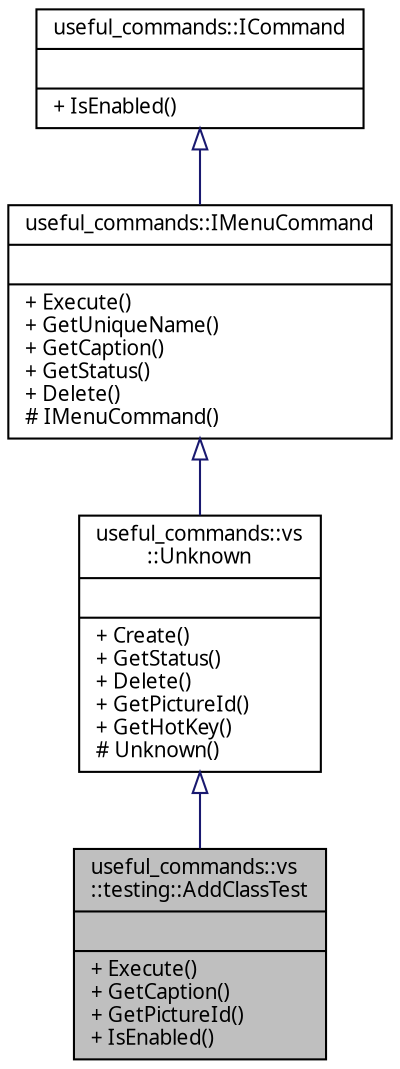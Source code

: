 digraph "useful_commands::vs::testing::AddClassTest"
{
 // INTERACTIVE_SVG=YES
  edge [fontname="Verdana",fontsize="10",labelfontname="Verdana",labelfontsize="10"];
  node [fontname="Verdana",fontsize="10",shape=record];
  Node1 [label="{useful_commands::vs\l::testing::AddClassTest\n||+ Execute()\l+ GetCaption()\l+ GetPictureId()\l+ IsEnabled()\l}",height=0.2,width=0.4,color="black", fillcolor="grey75", style="filled", fontcolor="black"];
  Node2 -> Node1 [dir="back",color="midnightblue",fontsize="10",style="solid",arrowtail="onormal",fontname="Verdana"];
  Node2 [label="{useful_commands::vs\l::Unknown\n||+ Create()\l+ GetStatus()\l+ Delete()\l+ GetPictureId()\l+ GetHotKey()\l# Unknown()\l}",height=0.2,width=0.4,color="black", fillcolor="white", style="filled",URL="$classuseful__commands_1_1vs_1_1_unknown.html",tooltip="Класс входит в Проект UsefulCommands   Базовый класс команд, которые будут выполняться в VisualStudio..."];
  Node3 -> Node2 [dir="back",color="midnightblue",fontsize="10",style="solid",arrowtail="onormal",fontname="Verdana"];
  Node3 [label="{useful_commands::IMenuCommand\n||+ Execute()\l+ GetUniqueName()\l+ GetCaption()\l+ GetStatus()\l+ Delete()\l# IMenuCommand()\l}",height=0.2,width=0.4,color="black", fillcolor="white", style="filled",URL="$classuseful__commands_1_1_i_menu_command.html",tooltip="Класс входит в Проект UsefulCommands   Базовый класс всех команд, которые будут исполнятся при выборе..."];
  Node4 -> Node3 [dir="back",color="midnightblue",fontsize="10",style="solid",arrowtail="onormal",fontname="Verdana"];
  Node4 [label="{useful_commands::ICommand\n||+ IsEnabled()\l}",height=0.2,width=0.4,color="black", fillcolor="white", style="filled",URL="$classuseful__commands_1_1_i_command.html",tooltip="Класс входит в Проект UsefulCommands   Базовый класс всех команд раздела. "];
}
